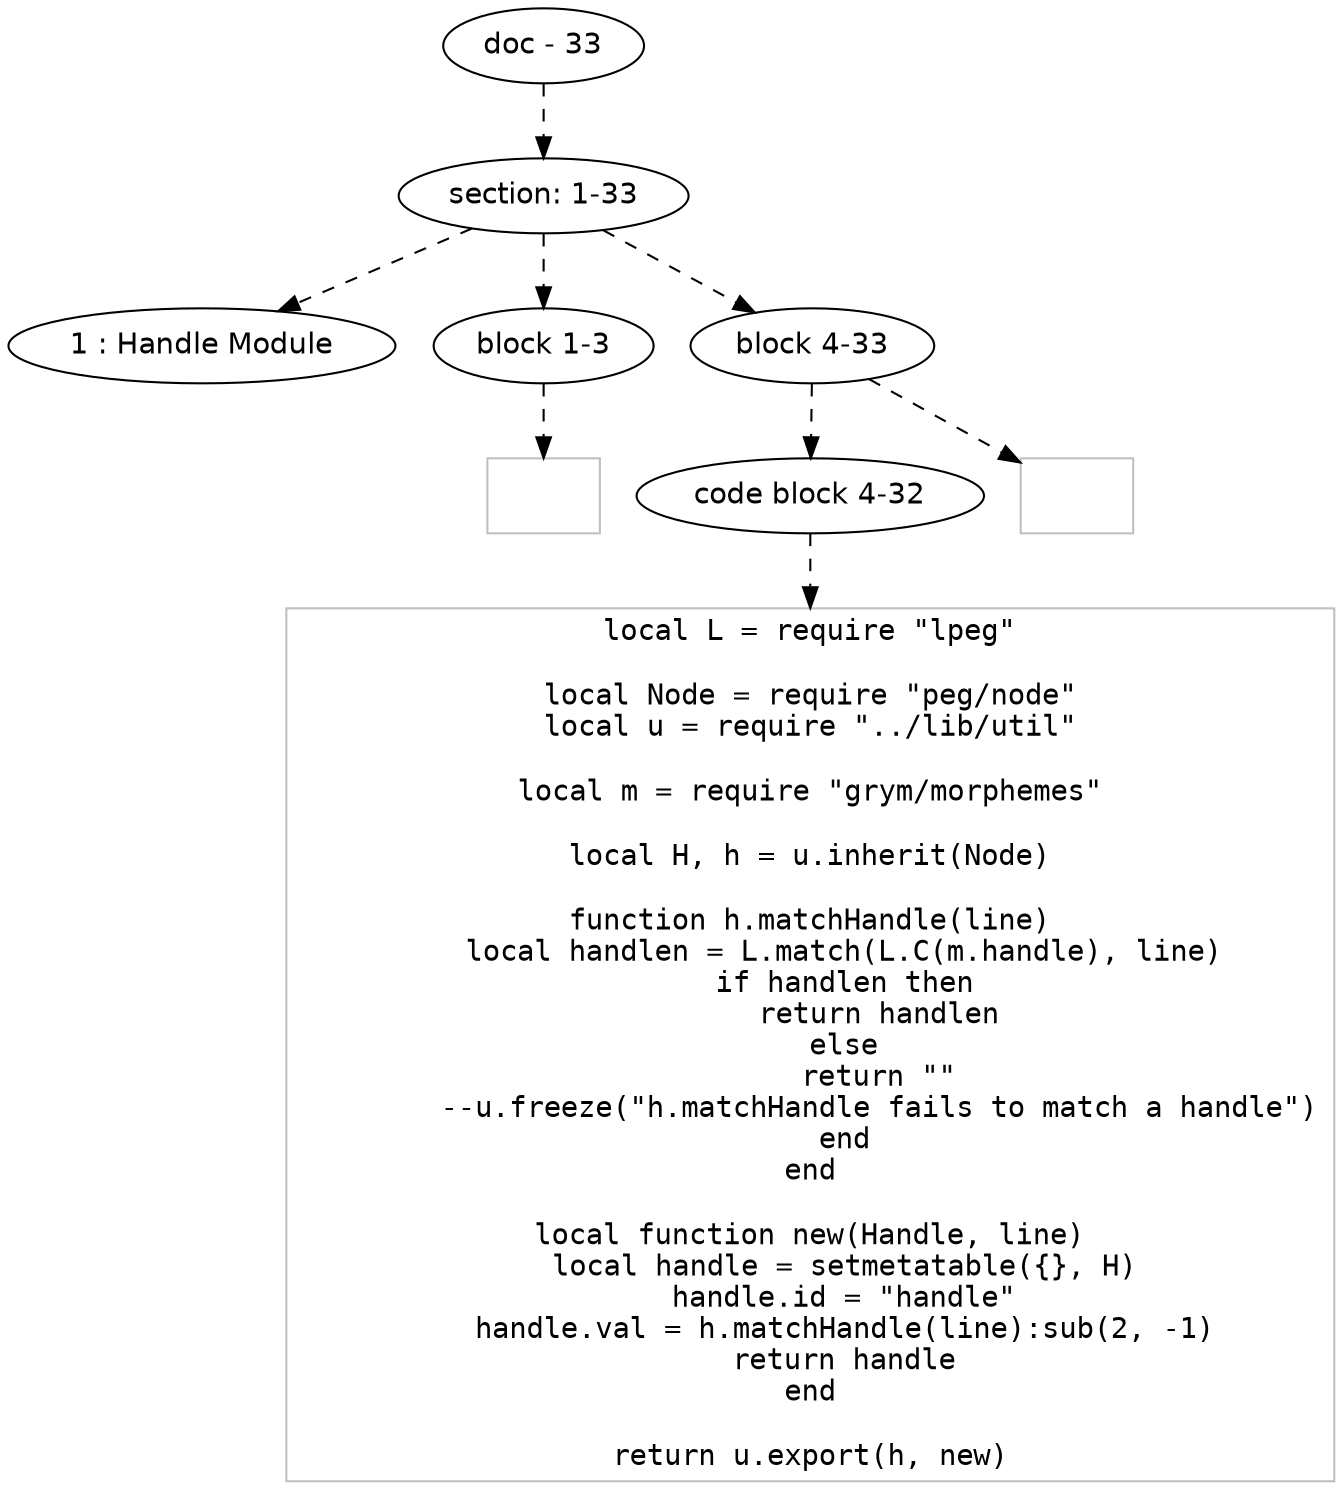 digraph hierarchy {

node [fontname=Helvetica]
edge [style=dashed]

doc_0 [label="doc - 33"]


doc_0 -> { section_1}
{rank=same; section_1}

section_1 [label="section: 1-33"]


section_1 -> { header_2 block_3 block_4}
{rank=same; header_2 block_3 block_4}

header_2 [label="1 : Handle Module"]

block_3 [label="block 1-3"]

block_4 [label="block 4-33"]


block_3 -> leaf_5
leaf_5  [color=Gray,shape=rectangle,fontname=Inconsolata,label="
"]
block_4 -> { codeblock_6}
{rank=same; codeblock_6}

codeblock_6 [label="code block 4-32"]


codeblock_6 -> leaf_7
leaf_7  [color=Gray,shape=rectangle,fontname=Inconsolata,label="local L = require \"lpeg\"

local Node = require \"peg/node\"
local u = require \"../lib/util\"

local m = require \"grym/morphemes\"

local H, h = u.inherit(Node)

function h.matchHandle(line)
    local handlen = L.match(L.C(m.handle), line)
    if handlen then
        return handlen
    else
        return \"\"
        --u.freeze(\"h.matchHandle fails to match a handle\")
    end
end

local function new(Handle, line)
    local handle = setmetatable({}, H)
    handle.id = \"handle\"
    handle.val = h.matchHandle(line):sub(2, -1)
    return handle
end

return u.export(h, new)"]
block_4 -> leaf_8
leaf_8  [color=Gray,shape=rectangle,fontname=Inconsolata,label=""]

}
